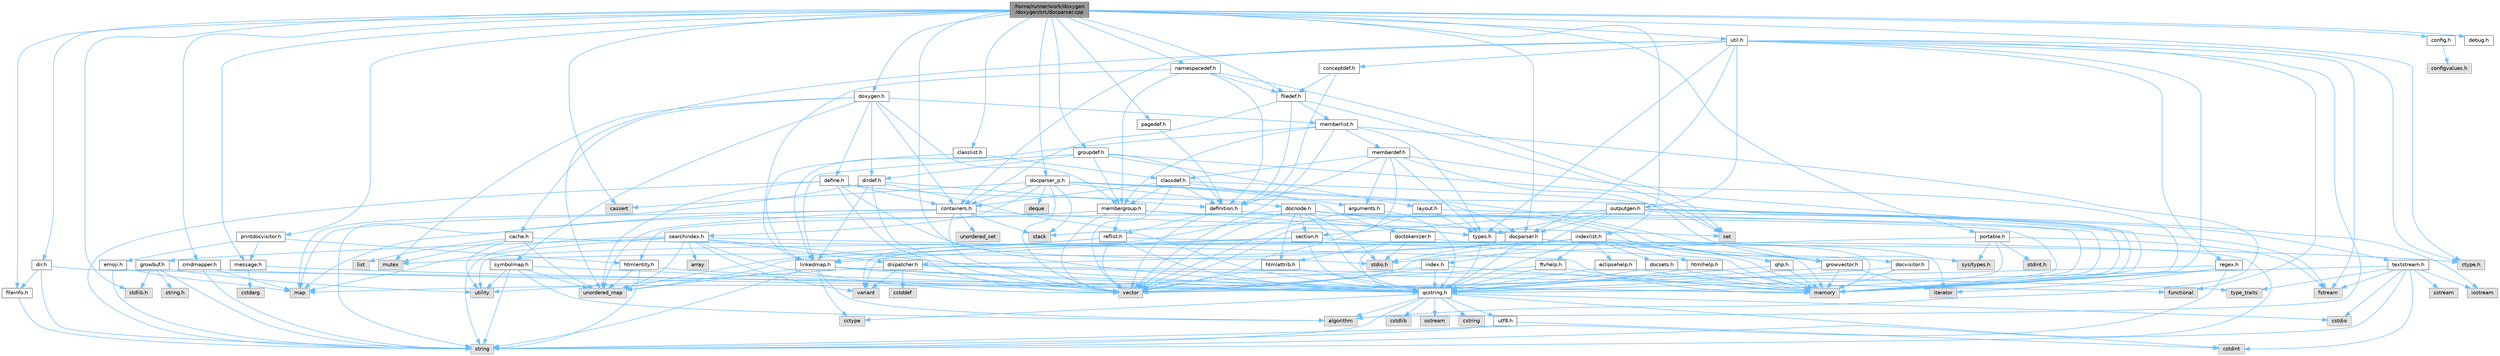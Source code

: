 digraph "/home/runner/work/doxygen/doxygen/src/docparser.cpp"
{
 // INTERACTIVE_SVG=YES
 // LATEX_PDF_SIZE
  bgcolor="transparent";
  edge [fontname=Helvetica,fontsize=10,labelfontname=Helvetica,labelfontsize=10];
  node [fontname=Helvetica,fontsize=10,shape=box,height=0.2,width=0.4];
  Node1 [label="/home/runner/work/doxygen\l/doxygen/src/docparser.cpp",height=0.2,width=0.4,color="gray40", fillcolor="grey60", style="filled", fontcolor="black",tooltip=" "];
  Node1 -> Node2 [color="steelblue1",style="solid"];
  Node2 [label="stdio.h",height=0.2,width=0.4,color="grey60", fillcolor="#E0E0E0", style="filled",tooltip=" "];
  Node1 -> Node3 [color="steelblue1",style="solid"];
  Node3 [label="stdlib.h",height=0.2,width=0.4,color="grey60", fillcolor="#E0E0E0", style="filled",tooltip=" "];
  Node1 -> Node4 [color="steelblue1",style="solid"];
  Node4 [label="cassert",height=0.2,width=0.4,color="grey60", fillcolor="#E0E0E0", style="filled",tooltip=" "];
  Node1 -> Node5 [color="steelblue1",style="solid"];
  Node5 [label="ctype.h",height=0.2,width=0.4,color="grey60", fillcolor="#E0E0E0", style="filled",tooltip=" "];
  Node1 -> Node6 [color="steelblue1",style="solid"];
  Node6 [label="classlist.h",height=0.2,width=0.4,color="grey40", fillcolor="white", style="filled",URL="$d2/df8/classlist_8h.html",tooltip=" "];
  Node6 -> Node7 [color="steelblue1",style="solid"];
  Node7 [label="linkedmap.h",height=0.2,width=0.4,color="grey40", fillcolor="white", style="filled",URL="$da/de1/linkedmap_8h.html",tooltip=" "];
  Node7 -> Node8 [color="steelblue1",style="solid"];
  Node8 [label="unordered_map",height=0.2,width=0.4,color="grey60", fillcolor="#E0E0E0", style="filled",tooltip=" "];
  Node7 -> Node9 [color="steelblue1",style="solid"];
  Node9 [label="vector",height=0.2,width=0.4,color="grey60", fillcolor="#E0E0E0", style="filled",tooltip=" "];
  Node7 -> Node10 [color="steelblue1",style="solid"];
  Node10 [label="memory",height=0.2,width=0.4,color="grey60", fillcolor="#E0E0E0", style="filled",tooltip=" "];
  Node7 -> Node11 [color="steelblue1",style="solid"];
  Node11 [label="string",height=0.2,width=0.4,color="grey60", fillcolor="#E0E0E0", style="filled",tooltip=" "];
  Node7 -> Node12 [color="steelblue1",style="solid"];
  Node12 [label="algorithm",height=0.2,width=0.4,color="grey60", fillcolor="#E0E0E0", style="filled",tooltip=" "];
  Node7 -> Node13 [color="steelblue1",style="solid"];
  Node13 [label="cctype",height=0.2,width=0.4,color="grey60", fillcolor="#E0E0E0", style="filled",tooltip=" "];
  Node7 -> Node14 [color="steelblue1",style="solid"];
  Node14 [label="qcstring.h",height=0.2,width=0.4,color="grey40", fillcolor="white", style="filled",URL="$d7/d5c/qcstring_8h.html",tooltip=" "];
  Node14 -> Node11 [color="steelblue1",style="solid"];
  Node14 -> Node12 [color="steelblue1",style="solid"];
  Node14 -> Node13 [color="steelblue1",style="solid"];
  Node14 -> Node15 [color="steelblue1",style="solid"];
  Node15 [label="cstring",height=0.2,width=0.4,color="grey60", fillcolor="#E0E0E0", style="filled",tooltip=" "];
  Node14 -> Node16 [color="steelblue1",style="solid"];
  Node16 [label="cstdio",height=0.2,width=0.4,color="grey60", fillcolor="#E0E0E0", style="filled",tooltip=" "];
  Node14 -> Node17 [color="steelblue1",style="solid"];
  Node17 [label="cstdlib",height=0.2,width=0.4,color="grey60", fillcolor="#E0E0E0", style="filled",tooltip=" "];
  Node14 -> Node18 [color="steelblue1",style="solid"];
  Node18 [label="cstdint",height=0.2,width=0.4,color="grey60", fillcolor="#E0E0E0", style="filled",tooltip=" "];
  Node14 -> Node19 [color="steelblue1",style="solid"];
  Node19 [label="ostream",height=0.2,width=0.4,color="grey60", fillcolor="#E0E0E0", style="filled",tooltip=" "];
  Node14 -> Node20 [color="steelblue1",style="solid"];
  Node20 [label="utf8.h",height=0.2,width=0.4,color="grey40", fillcolor="white", style="filled",URL="$db/d7c/utf8_8h.html",tooltip="Various UTF8 related helper functions."];
  Node20 -> Node18 [color="steelblue1",style="solid"];
  Node20 -> Node11 [color="steelblue1",style="solid"];
  Node6 -> Node21 [color="steelblue1",style="solid"];
  Node21 [label="classdef.h",height=0.2,width=0.4,color="grey40", fillcolor="white", style="filled",URL="$d1/da6/classdef_8h.html",tooltip=" "];
  Node21 -> Node9 [color="steelblue1",style="solid"];
  Node21 -> Node22 [color="steelblue1",style="solid"];
  Node22 [label="set",height=0.2,width=0.4,color="grey60", fillcolor="#E0E0E0", style="filled",tooltip=" "];
  Node21 -> Node23 [color="steelblue1",style="solid"];
  Node23 [label="containers.h",height=0.2,width=0.4,color="grey40", fillcolor="white", style="filled",URL="$d5/d75/containers_8h.html",tooltip=" "];
  Node23 -> Node9 [color="steelblue1",style="solid"];
  Node23 -> Node11 [color="steelblue1",style="solid"];
  Node23 -> Node22 [color="steelblue1",style="solid"];
  Node23 -> Node24 [color="steelblue1",style="solid"];
  Node24 [label="map",height=0.2,width=0.4,color="grey60", fillcolor="#E0E0E0", style="filled",tooltip=" "];
  Node23 -> Node25 [color="steelblue1",style="solid"];
  Node25 [label="unordered_set",height=0.2,width=0.4,color="grey60", fillcolor="#E0E0E0", style="filled",tooltip=" "];
  Node23 -> Node8 [color="steelblue1",style="solid"];
  Node23 -> Node26 [color="steelblue1",style="solid"];
  Node26 [label="stack",height=0.2,width=0.4,color="grey60", fillcolor="#E0E0E0", style="filled",tooltip=" "];
  Node21 -> Node27 [color="steelblue1",style="solid"];
  Node27 [label="definition.h",height=0.2,width=0.4,color="grey40", fillcolor="white", style="filled",URL="$df/da1/definition_8h.html",tooltip=" "];
  Node27 -> Node9 [color="steelblue1",style="solid"];
  Node27 -> Node28 [color="steelblue1",style="solid"];
  Node28 [label="types.h",height=0.2,width=0.4,color="grey40", fillcolor="white", style="filled",URL="$d9/d49/types_8h.html",tooltip="This file contains a number of basic enums and types."];
  Node28 -> Node14 [color="steelblue1",style="solid"];
  Node27 -> Node29 [color="steelblue1",style="solid"];
  Node29 [label="reflist.h",height=0.2,width=0.4,color="grey40", fillcolor="white", style="filled",URL="$d1/d02/reflist_8h.html",tooltip=" "];
  Node29 -> Node9 [color="steelblue1",style="solid"];
  Node29 -> Node8 [color="steelblue1",style="solid"];
  Node29 -> Node10 [color="steelblue1",style="solid"];
  Node29 -> Node14 [color="steelblue1",style="solid"];
  Node29 -> Node7 [color="steelblue1",style="solid"];
  Node21 -> Node30 [color="steelblue1",style="solid"];
  Node30 [label="arguments.h",height=0.2,width=0.4,color="grey40", fillcolor="white", style="filled",URL="$df/d9b/arguments_8h.html",tooltip=" "];
  Node30 -> Node9 [color="steelblue1",style="solid"];
  Node30 -> Node14 [color="steelblue1",style="solid"];
  Node21 -> Node31 [color="steelblue1",style="solid"];
  Node31 [label="membergroup.h",height=0.2,width=0.4,color="grey40", fillcolor="white", style="filled",URL="$d9/d11/membergroup_8h.html",tooltip=" "];
  Node31 -> Node9 [color="steelblue1",style="solid"];
  Node31 -> Node24 [color="steelblue1",style="solid"];
  Node31 -> Node10 [color="steelblue1",style="solid"];
  Node31 -> Node28 [color="steelblue1",style="solid"];
  Node31 -> Node29 [color="steelblue1",style="solid"];
  Node1 -> Node32 [color="steelblue1",style="solid"];
  Node32 [label="cmdmapper.h",height=0.2,width=0.4,color="grey40", fillcolor="white", style="filled",URL="$d3/d42/cmdmapper_8h.html",tooltip=" "];
  Node32 -> Node24 [color="steelblue1",style="solid"];
  Node32 -> Node11 [color="steelblue1",style="solid"];
  Node32 -> Node14 [color="steelblue1",style="solid"];
  Node1 -> Node33 [color="steelblue1",style="solid"];
  Node33 [label="config.h",height=0.2,width=0.4,color="grey40", fillcolor="white", style="filled",URL="$db/d16/config_8h.html",tooltip=" "];
  Node33 -> Node34 [color="steelblue1",style="solid"];
  Node34 [label="configvalues.h",height=0.2,width=0.4,color="grey60", fillcolor="#E0E0E0", style="filled",tooltip=" "];
  Node1 -> Node35 [color="steelblue1",style="solid"];
  Node35 [label="debug.h",height=0.2,width=0.4,color="grey40", fillcolor="white", style="filled",URL="$db/d16/debug_8h.html",tooltip=" "];
  Node1 -> Node36 [color="steelblue1",style="solid"];
  Node36 [label="dir.h",height=0.2,width=0.4,color="grey40", fillcolor="white", style="filled",URL="$df/d9c/dir_8h.html",tooltip=" "];
  Node36 -> Node11 [color="steelblue1",style="solid"];
  Node36 -> Node10 [color="steelblue1",style="solid"];
  Node36 -> Node37 [color="steelblue1",style="solid"];
  Node37 [label="fileinfo.h",height=0.2,width=0.4,color="grey40", fillcolor="white", style="filled",URL="$df/d45/fileinfo_8h.html",tooltip=" "];
  Node37 -> Node11 [color="steelblue1",style="solid"];
  Node1 -> Node38 [color="steelblue1",style="solid"];
  Node38 [label="docparser.h",height=0.2,width=0.4,color="grey40", fillcolor="white", style="filled",URL="$de/d9c/docparser_8h.html",tooltip=" "];
  Node38 -> Node2 [color="steelblue1",style="solid"];
  Node38 -> Node10 [color="steelblue1",style="solid"];
  Node38 -> Node14 [color="steelblue1",style="solid"];
  Node38 -> Node39 [color="steelblue1",style="solid"];
  Node39 [label="growvector.h",height=0.2,width=0.4,color="grey40", fillcolor="white", style="filled",URL="$d7/d50/growvector_8h.html",tooltip=" "];
  Node39 -> Node9 [color="steelblue1",style="solid"];
  Node39 -> Node10 [color="steelblue1",style="solid"];
  Node39 -> Node40 [color="steelblue1",style="solid"];
  Node40 [label="iterator",height=0.2,width=0.4,color="grey60", fillcolor="#E0E0E0", style="filled",tooltip=" "];
  Node1 -> Node41 [color="steelblue1",style="solid"];
  Node41 [label="docparser_p.h",height=0.2,width=0.4,color="grey40", fillcolor="white", style="filled",URL="$df/dc9/docparser__p_8h.html",tooltip="Private header shared between docparser.cpp and docnode.cpp."];
  Node41 -> Node4 [color="steelblue1",style="solid"];
  Node41 -> Node26 [color="steelblue1",style="solid"];
  Node41 -> Node40 [color="steelblue1",style="solid"];
  Node41 -> Node9 [color="steelblue1",style="solid"];
  Node41 -> Node42 [color="steelblue1",style="solid"];
  Node42 [label="deque",height=0.2,width=0.4,color="grey60", fillcolor="#E0E0E0", style="filled",tooltip=" "];
  Node41 -> Node23 [color="steelblue1",style="solid"];
  Node41 -> Node38 [color="steelblue1",style="solid"];
  Node41 -> Node43 [color="steelblue1",style="solid"];
  Node43 [label="docnode.h",height=0.2,width=0.4,color="grey40", fillcolor="white", style="filled",URL="$de/d2b/docnode_8h.html",tooltip=" "];
  Node43 -> Node2 [color="steelblue1",style="solid"];
  Node43 -> Node9 [color="steelblue1",style="solid"];
  Node43 -> Node10 [color="steelblue1",style="solid"];
  Node43 -> Node44 [color="steelblue1",style="solid"];
  Node44 [label="variant",height=0.2,width=0.4,color="grey60", fillcolor="#E0E0E0", style="filled",tooltip=" "];
  Node43 -> Node14 [color="steelblue1",style="solid"];
  Node43 -> Node45 [color="steelblue1",style="solid"];
  Node45 [label="docvisitor.h",height=0.2,width=0.4,color="grey40", fillcolor="white", style="filled",URL="$d2/d3c/docvisitor_8h.html",tooltip=" "];
  Node45 -> Node10 [color="steelblue1",style="solid"];
  Node45 -> Node14 [color="steelblue1",style="solid"];
  Node43 -> Node38 [color="steelblue1",style="solid"];
  Node43 -> Node46 [color="steelblue1",style="solid"];
  Node46 [label="htmlattrib.h",height=0.2,width=0.4,color="grey40", fillcolor="white", style="filled",URL="$d0/d73/htmlattrib_8h.html",tooltip=" "];
  Node46 -> Node9 [color="steelblue1",style="solid"];
  Node46 -> Node14 [color="steelblue1",style="solid"];
  Node43 -> Node47 [color="steelblue1",style="solid"];
  Node47 [label="htmlentity.h",height=0.2,width=0.4,color="grey40", fillcolor="white", style="filled",URL="$db/dc6/htmlentity_8h.html",tooltip=" "];
  Node47 -> Node8 [color="steelblue1",style="solid"];
  Node47 -> Node11 [color="steelblue1",style="solid"];
  Node47 -> Node14 [color="steelblue1",style="solid"];
  Node43 -> Node39 [color="steelblue1",style="solid"];
  Node43 -> Node48 [color="steelblue1",style="solid"];
  Node48 [label="section.h",height=0.2,width=0.4,color="grey40", fillcolor="white", style="filled",URL="$d1/d2a/section_8h.html",tooltip=" "];
  Node48 -> Node11 [color="steelblue1",style="solid"];
  Node48 -> Node8 [color="steelblue1",style="solid"];
  Node48 -> Node14 [color="steelblue1",style="solid"];
  Node48 -> Node7 [color="steelblue1",style="solid"];
  Node41 -> Node49 [color="steelblue1",style="solid"];
  Node49 [label="doctokenizer.h",height=0.2,width=0.4,color="grey40", fillcolor="white", style="filled",URL="$d0/d0c/doctokenizer_8h.html",tooltip=" "];
  Node49 -> Node2 [color="steelblue1",style="solid"];
  Node49 -> Node10 [color="steelblue1",style="solid"];
  Node49 -> Node46 [color="steelblue1",style="solid"];
  Node49 -> Node14 [color="steelblue1",style="solid"];
  Node41 -> Node50 [color="steelblue1",style="solid"];
  Node50 [label="searchindex.h",height=0.2,width=0.4,color="grey40", fillcolor="white", style="filled",URL="$de/d07/searchindex_8h.html",tooltip="Web server based search engine."];
  Node50 -> Node10 [color="steelblue1",style="solid"];
  Node50 -> Node9 [color="steelblue1",style="solid"];
  Node50 -> Node24 [color="steelblue1",style="solid"];
  Node50 -> Node8 [color="steelblue1",style="solid"];
  Node50 -> Node11 [color="steelblue1",style="solid"];
  Node50 -> Node51 [color="steelblue1",style="solid"];
  Node51 [label="array",height=0.2,width=0.4,color="grey60", fillcolor="#E0E0E0", style="filled",tooltip=" "];
  Node50 -> Node44 [color="steelblue1",style="solid"];
  Node50 -> Node14 [color="steelblue1",style="solid"];
  Node50 -> Node52 [color="steelblue1",style="solid"];
  Node52 [label="growbuf.h",height=0.2,width=0.4,color="grey40", fillcolor="white", style="filled",URL="$dd/d72/growbuf_8h.html",tooltip=" "];
  Node52 -> Node53 [color="steelblue1",style="solid"];
  Node53 [label="utility",height=0.2,width=0.4,color="grey60", fillcolor="#E0E0E0", style="filled",tooltip=" "];
  Node52 -> Node3 [color="steelblue1",style="solid"];
  Node52 -> Node54 [color="steelblue1",style="solid"];
  Node54 [label="string.h",height=0.2,width=0.4,color="grey60", fillcolor="#E0E0E0", style="filled",tooltip=" "];
  Node52 -> Node11 [color="steelblue1",style="solid"];
  Node50 -> Node55 [color="steelblue1",style="solid"];
  Node55 [label="dispatcher.h",height=0.2,width=0.4,color="grey40", fillcolor="white", style="filled",URL="$da/d73/dispatcher_8h.html",tooltip=" "];
  Node55 -> Node56 [color="steelblue1",style="solid"];
  Node56 [label="cstddef",height=0.2,width=0.4,color="grey60", fillcolor="#E0E0E0", style="filled",tooltip=" "];
  Node55 -> Node53 [color="steelblue1",style="solid"];
  Node55 -> Node57 [color="steelblue1",style="solid"];
  Node57 [label="functional",height=0.2,width=0.4,color="grey60", fillcolor="#E0E0E0", style="filled",tooltip=" "];
  Node55 -> Node44 [color="steelblue1",style="solid"];
  Node55 -> Node58 [color="steelblue1",style="solid"];
  Node58 [label="type_traits",height=0.2,width=0.4,color="grey60", fillcolor="#E0E0E0", style="filled",tooltip=" "];
  Node1 -> Node59 [color="steelblue1",style="solid"];
  Node59 [label="doxygen.h",height=0.2,width=0.4,color="grey40", fillcolor="white", style="filled",URL="$d1/da1/doxygen_8h.html",tooltip=" "];
  Node59 -> Node60 [color="steelblue1",style="solid"];
  Node60 [label="mutex",height=0.2,width=0.4,color="grey60", fillcolor="#E0E0E0", style="filled",tooltip=" "];
  Node59 -> Node23 [color="steelblue1",style="solid"];
  Node59 -> Node31 [color="steelblue1",style="solid"];
  Node59 -> Node61 [color="steelblue1",style="solid"];
  Node61 [label="dirdef.h",height=0.2,width=0.4,color="grey40", fillcolor="white", style="filled",URL="$d6/d15/dirdef_8h.html",tooltip=" "];
  Node61 -> Node9 [color="steelblue1",style="solid"];
  Node61 -> Node24 [color="steelblue1",style="solid"];
  Node61 -> Node14 [color="steelblue1",style="solid"];
  Node61 -> Node7 [color="steelblue1",style="solid"];
  Node61 -> Node27 [color="steelblue1",style="solid"];
  Node59 -> Node62 [color="steelblue1",style="solid"];
  Node62 [label="memberlist.h",height=0.2,width=0.4,color="grey40", fillcolor="white", style="filled",URL="$dd/d78/memberlist_8h.html",tooltip=" "];
  Node62 -> Node9 [color="steelblue1",style="solid"];
  Node62 -> Node12 [color="steelblue1",style="solid"];
  Node62 -> Node63 [color="steelblue1",style="solid"];
  Node63 [label="memberdef.h",height=0.2,width=0.4,color="grey40", fillcolor="white", style="filled",URL="$d4/d46/memberdef_8h.html",tooltip=" "];
  Node63 -> Node9 [color="steelblue1",style="solid"];
  Node63 -> Node10 [color="steelblue1",style="solid"];
  Node63 -> Node64 [color="steelblue1",style="solid"];
  Node64 [label="sys/types.h",height=0.2,width=0.4,color="grey60", fillcolor="#E0E0E0", style="filled",tooltip=" "];
  Node63 -> Node28 [color="steelblue1",style="solid"];
  Node63 -> Node27 [color="steelblue1",style="solid"];
  Node63 -> Node30 [color="steelblue1",style="solid"];
  Node63 -> Node21 [color="steelblue1",style="solid"];
  Node62 -> Node7 [color="steelblue1",style="solid"];
  Node62 -> Node28 [color="steelblue1",style="solid"];
  Node62 -> Node31 [color="steelblue1",style="solid"];
  Node59 -> Node65 [color="steelblue1",style="solid"];
  Node65 [label="define.h",height=0.2,width=0.4,color="grey40", fillcolor="white", style="filled",URL="$df/d67/define_8h.html",tooltip=" "];
  Node65 -> Node9 [color="steelblue1",style="solid"];
  Node65 -> Node10 [color="steelblue1",style="solid"];
  Node65 -> Node11 [color="steelblue1",style="solid"];
  Node65 -> Node8 [color="steelblue1",style="solid"];
  Node65 -> Node14 [color="steelblue1",style="solid"];
  Node65 -> Node23 [color="steelblue1",style="solid"];
  Node59 -> Node66 [color="steelblue1",style="solid"];
  Node66 [label="cache.h",height=0.2,width=0.4,color="grey40", fillcolor="white", style="filled",URL="$d3/d26/cache_8h.html",tooltip=" "];
  Node66 -> Node67 [color="steelblue1",style="solid"];
  Node67 [label="list",height=0.2,width=0.4,color="grey60", fillcolor="#E0E0E0", style="filled",tooltip=" "];
  Node66 -> Node8 [color="steelblue1",style="solid"];
  Node66 -> Node60 [color="steelblue1",style="solid"];
  Node66 -> Node53 [color="steelblue1",style="solid"];
  Node66 -> Node5 [color="steelblue1",style="solid"];
  Node59 -> Node68 [color="steelblue1",style="solid"];
  Node68 [label="symbolmap.h",height=0.2,width=0.4,color="grey40", fillcolor="white", style="filled",URL="$d7/ddd/symbolmap_8h.html",tooltip=" "];
  Node68 -> Node12 [color="steelblue1",style="solid"];
  Node68 -> Node8 [color="steelblue1",style="solid"];
  Node68 -> Node9 [color="steelblue1",style="solid"];
  Node68 -> Node11 [color="steelblue1",style="solid"];
  Node68 -> Node53 [color="steelblue1",style="solid"];
  Node1 -> Node69 [color="steelblue1",style="solid"];
  Node69 [label="filedef.h",height=0.2,width=0.4,color="grey40", fillcolor="white", style="filled",URL="$d4/d3a/filedef_8h.html",tooltip=" "];
  Node69 -> Node22 [color="steelblue1",style="solid"];
  Node69 -> Node27 [color="steelblue1",style="solid"];
  Node69 -> Node62 [color="steelblue1",style="solid"];
  Node69 -> Node23 [color="steelblue1",style="solid"];
  Node1 -> Node37 [color="steelblue1",style="solid"];
  Node1 -> Node70 [color="steelblue1",style="solid"];
  Node70 [label="groupdef.h",height=0.2,width=0.4,color="grey40", fillcolor="white", style="filled",URL="$d1/de6/groupdef_8h.html",tooltip=" "];
  Node70 -> Node10 [color="steelblue1",style="solid"];
  Node70 -> Node27 [color="steelblue1",style="solid"];
  Node70 -> Node61 [color="steelblue1",style="solid"];
  Node70 -> Node71 [color="steelblue1",style="solid"];
  Node71 [label="layout.h",height=0.2,width=0.4,color="grey40", fillcolor="white", style="filled",URL="$db/d51/layout_8h.html",tooltip=" "];
  Node71 -> Node10 [color="steelblue1",style="solid"];
  Node71 -> Node9 [color="steelblue1",style="solid"];
  Node71 -> Node28 [color="steelblue1",style="solid"];
  Node70 -> Node31 [color="steelblue1",style="solid"];
  Node70 -> Node7 [color="steelblue1",style="solid"];
  Node1 -> Node72 [color="steelblue1",style="solid"];
  Node72 [label="namespacedef.h",height=0.2,width=0.4,color="grey40", fillcolor="white", style="filled",URL="$d7/d97/namespacedef_8h.html",tooltip=" "];
  Node72 -> Node22 [color="steelblue1",style="solid"];
  Node72 -> Node27 [color="steelblue1",style="solid"];
  Node72 -> Node69 [color="steelblue1",style="solid"];
  Node72 -> Node7 [color="steelblue1",style="solid"];
  Node72 -> Node31 [color="steelblue1",style="solid"];
  Node1 -> Node73 [color="steelblue1",style="solid"];
  Node73 [label="message.h",height=0.2,width=0.4,color="grey40", fillcolor="white", style="filled",URL="$d2/d0d/message_8h.html",tooltip=" "];
  Node73 -> Node74 [color="steelblue1",style="solid"];
  Node74 [label="cstdarg",height=0.2,width=0.4,color="grey60", fillcolor="#E0E0E0", style="filled",tooltip=" "];
  Node73 -> Node14 [color="steelblue1",style="solid"];
  Node1 -> Node75 [color="steelblue1",style="solid"];
  Node75 [label="pagedef.h",height=0.2,width=0.4,color="grey40", fillcolor="white", style="filled",URL="$dd/d66/pagedef_8h.html",tooltip=" "];
  Node75 -> Node27 [color="steelblue1",style="solid"];
  Node1 -> Node76 [color="steelblue1",style="solid"];
  Node76 [label="portable.h",height=0.2,width=0.4,color="grey40", fillcolor="white", style="filled",URL="$d2/de2/portable_8h.html",tooltip="Portable versions of functions that are platform dependent."];
  Node76 -> Node2 [color="steelblue1",style="solid"];
  Node76 -> Node64 [color="steelblue1",style="solid"];
  Node76 -> Node77 [color="steelblue1",style="solid"];
  Node77 [label="stdint.h",height=0.2,width=0.4,color="grey60", fillcolor="#E0E0E0", style="filled",tooltip=" "];
  Node76 -> Node78 [color="steelblue1",style="solid"];
  Node78 [label="fstream",height=0.2,width=0.4,color="grey60", fillcolor="#E0E0E0", style="filled",tooltip=" "];
  Node76 -> Node14 [color="steelblue1",style="solid"];
  Node1 -> Node79 [color="steelblue1",style="solid"];
  Node79 [label="printdocvisitor.h",height=0.2,width=0.4,color="grey40", fillcolor="white", style="filled",URL="$db/d73/printdocvisitor_8h.html",tooltip=" "];
  Node79 -> Node47 [color="steelblue1",style="solid"];
  Node79 -> Node80 [color="steelblue1",style="solid"];
  Node80 [label="emoji.h",height=0.2,width=0.4,color="grey40", fillcolor="white", style="filled",URL="$d6/dd3/emoji_8h.html",tooltip=" "];
  Node80 -> Node24 [color="steelblue1",style="solid"];
  Node80 -> Node11 [color="steelblue1",style="solid"];
  Node79 -> Node73 [color="steelblue1",style="solid"];
  Node1 -> Node81 [color="steelblue1",style="solid"];
  Node81 [label="util.h",height=0.2,width=0.4,color="grey40", fillcolor="white", style="filled",URL="$d8/d3c/util_8h.html",tooltip="A bunch of utility functions."];
  Node81 -> Node10 [color="steelblue1",style="solid"];
  Node81 -> Node8 [color="steelblue1",style="solid"];
  Node81 -> Node12 [color="steelblue1",style="solid"];
  Node81 -> Node57 [color="steelblue1",style="solid"];
  Node81 -> Node78 [color="steelblue1",style="solid"];
  Node81 -> Node5 [color="steelblue1",style="solid"];
  Node81 -> Node28 [color="steelblue1",style="solid"];
  Node81 -> Node38 [color="steelblue1",style="solid"];
  Node81 -> Node23 [color="steelblue1",style="solid"];
  Node81 -> Node82 [color="steelblue1",style="solid"];
  Node82 [label="outputgen.h",height=0.2,width=0.4,color="grey40", fillcolor="white", style="filled",URL="$df/d06/outputgen_8h.html",tooltip=" "];
  Node82 -> Node10 [color="steelblue1",style="solid"];
  Node82 -> Node26 [color="steelblue1",style="solid"];
  Node82 -> Node83 [color="steelblue1",style="solid"];
  Node83 [label="iostream",height=0.2,width=0.4,color="grey60", fillcolor="#E0E0E0", style="filled",tooltip=" "];
  Node82 -> Node78 [color="steelblue1",style="solid"];
  Node82 -> Node28 [color="steelblue1",style="solid"];
  Node82 -> Node84 [color="steelblue1",style="solid"];
  Node84 [label="index.h",height=0.2,width=0.4,color="grey40", fillcolor="white", style="filled",URL="$d1/db5/index_8h.html",tooltip=" "];
  Node84 -> Node10 [color="steelblue1",style="solid"];
  Node84 -> Node9 [color="steelblue1",style="solid"];
  Node84 -> Node24 [color="steelblue1",style="solid"];
  Node84 -> Node14 [color="steelblue1",style="solid"];
  Node82 -> Node48 [color="steelblue1",style="solid"];
  Node82 -> Node85 [color="steelblue1",style="solid"];
  Node85 [label="textstream.h",height=0.2,width=0.4,color="grey40", fillcolor="white", style="filled",URL="$d4/d7d/textstream_8h.html",tooltip=" "];
  Node85 -> Node11 [color="steelblue1",style="solid"];
  Node85 -> Node83 [color="steelblue1",style="solid"];
  Node85 -> Node86 [color="steelblue1",style="solid"];
  Node86 [label="sstream",height=0.2,width=0.4,color="grey60", fillcolor="#E0E0E0", style="filled",tooltip=" "];
  Node85 -> Node18 [color="steelblue1",style="solid"];
  Node85 -> Node16 [color="steelblue1",style="solid"];
  Node85 -> Node78 [color="steelblue1",style="solid"];
  Node85 -> Node58 [color="steelblue1",style="solid"];
  Node85 -> Node14 [color="steelblue1",style="solid"];
  Node82 -> Node38 [color="steelblue1",style="solid"];
  Node81 -> Node87 [color="steelblue1",style="solid"];
  Node87 [label="regex.h",height=0.2,width=0.4,color="grey40", fillcolor="white", style="filled",URL="$d1/d21/regex_8h.html",tooltip=" "];
  Node87 -> Node10 [color="steelblue1",style="solid"];
  Node87 -> Node11 [color="steelblue1",style="solid"];
  Node87 -> Node9 [color="steelblue1",style="solid"];
  Node87 -> Node40 [color="steelblue1",style="solid"];
  Node81 -> Node88 [color="steelblue1",style="solid"];
  Node88 [label="conceptdef.h",height=0.2,width=0.4,color="grey40", fillcolor="white", style="filled",URL="$da/df1/conceptdef_8h.html",tooltip=" "];
  Node88 -> Node27 [color="steelblue1",style="solid"];
  Node88 -> Node69 [color="steelblue1",style="solid"];
  Node1 -> Node89 [color="steelblue1",style="solid"];
  Node89 [label="indexlist.h",height=0.2,width=0.4,color="grey40", fillcolor="white", style="filled",URL="$d5/d61/indexlist_8h.html",tooltip=" "];
  Node89 -> Node53 [color="steelblue1",style="solid"];
  Node89 -> Node9 [color="steelblue1",style="solid"];
  Node89 -> Node10 [color="steelblue1",style="solid"];
  Node89 -> Node60 [color="steelblue1",style="solid"];
  Node89 -> Node44 [color="steelblue1",style="solid"];
  Node89 -> Node14 [color="steelblue1",style="solid"];
  Node89 -> Node55 [color="steelblue1",style="solid"];
  Node89 -> Node90 [color="steelblue1",style="solid"];
  Node90 [label="docsets.h",height=0.2,width=0.4,color="grey40", fillcolor="white", style="filled",URL="$d1/db2/docsets_8h.html",tooltip=" "];
  Node90 -> Node10 [color="steelblue1",style="solid"];
  Node90 -> Node14 [color="steelblue1",style="solid"];
  Node89 -> Node91 [color="steelblue1",style="solid"];
  Node91 [label="eclipsehelp.h",height=0.2,width=0.4,color="grey40", fillcolor="white", style="filled",URL="$db/d9e/eclipsehelp_8h.html",tooltip=" "];
  Node91 -> Node10 [color="steelblue1",style="solid"];
  Node91 -> Node14 [color="steelblue1",style="solid"];
  Node89 -> Node92 [color="steelblue1",style="solid"];
  Node92 [label="ftvhelp.h",height=0.2,width=0.4,color="grey40", fillcolor="white", style="filled",URL="$d2/d4a/ftvhelp_8h.html",tooltip=" "];
  Node92 -> Node10 [color="steelblue1",style="solid"];
  Node92 -> Node9 [color="steelblue1",style="solid"];
  Node92 -> Node14 [color="steelblue1",style="solid"];
  Node89 -> Node93 [color="steelblue1",style="solid"];
  Node93 [label="htmlhelp.h",height=0.2,width=0.4,color="grey40", fillcolor="white", style="filled",URL="$d8/dc3/htmlhelp_8h.html",tooltip=" "];
  Node93 -> Node10 [color="steelblue1",style="solid"];
  Node93 -> Node14 [color="steelblue1",style="solid"];
  Node89 -> Node94 [color="steelblue1",style="solid"];
  Node94 [label="qhp.h",height=0.2,width=0.4,color="grey40", fillcolor="white", style="filled",URL="$dc/d20/qhp_8h.html",tooltip=" "];
  Node94 -> Node10 [color="steelblue1",style="solid"];
  Node94 -> Node14 [color="steelblue1",style="solid"];
}
